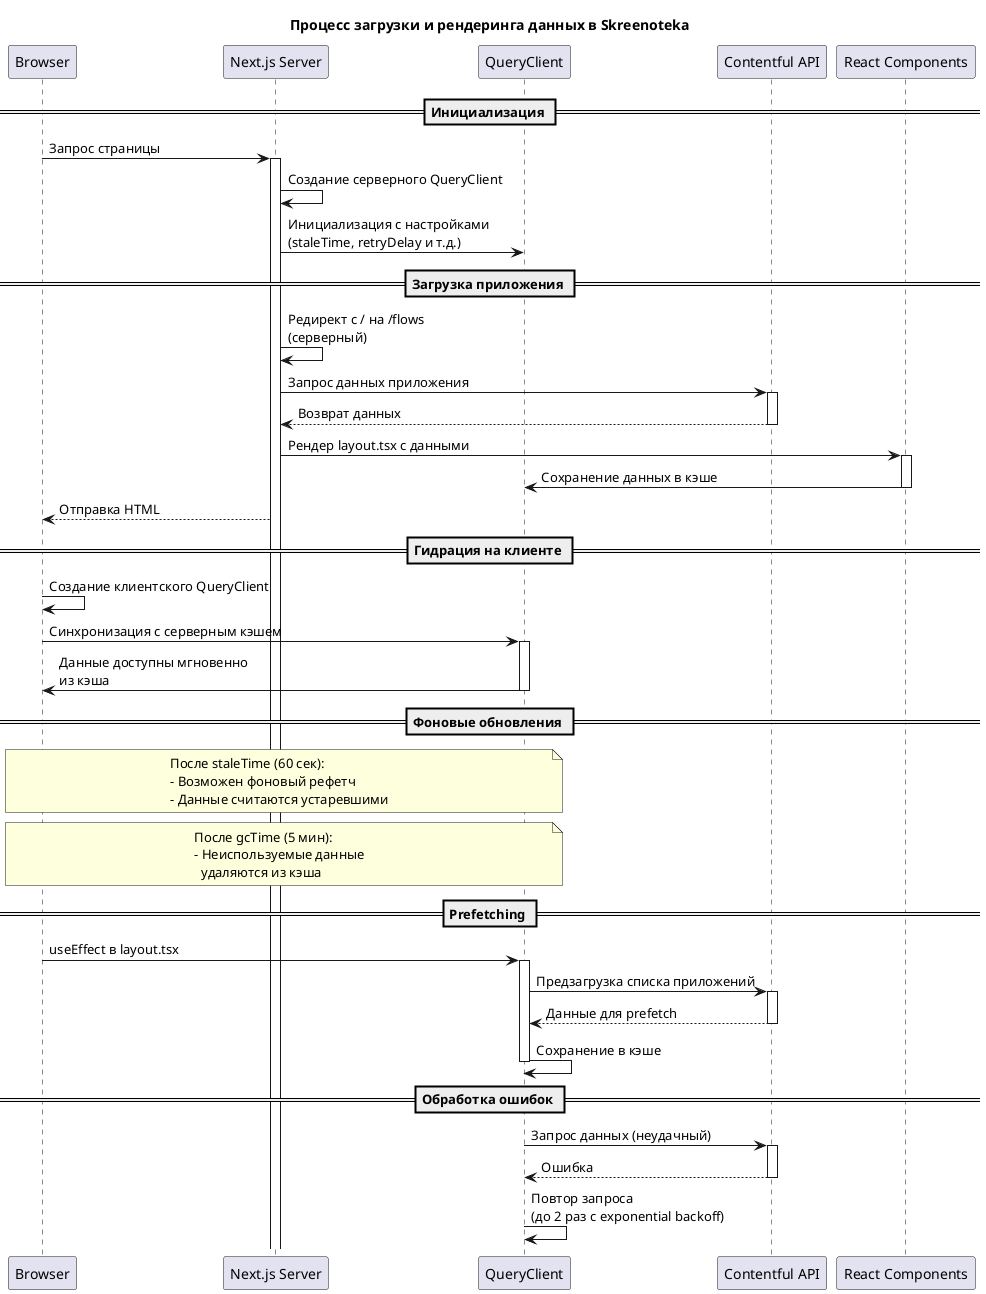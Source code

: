 @startuml
skinparam backgroundColor white
skinparam handwritten false
skinparam DefaultFontName Arial

title Процесс загрузки и рендеринга данных в Skreenoteka

participant "Browser" as B
participant "Next.js Server" as N
participant "QueryClient" as Q
participant "Contentful API" as C
participant "React Components" as R

== Инициализация ==
B -> N: Запрос страницы
activate N
N -> N: Создание серверного QueryClient
N -> Q: Инициализация с настройками\n(staleTime, retryDelay и т.д.)

== Загрузка приложения ==
N -> N: Редирект с / на /flows\n(серверный)
N -> C: Запрос данных приложения
activate C
C --> N: Возврат данных
deactivate C
N -> R: Рендер layout.tsx с данными
activate R
R -> Q: Сохранение данных в кэше
deactivate R
N --> B: Отправка HTML

== Гидрация на клиенте ==
B -> B: Создание клиентского QueryClient
B -> Q: Синхронизация с серверным кэшем
activate Q
Q -> B: Данные доступны мгновенно\nиз кэша
deactivate Q

== Фоновые обновления ==
note over B, Q
После staleTime (60 сек):
- Возможен фоновый рефетч
- Данные считаются устаревшими
end note

note over B, Q
После gcTime (5 мин):
- Неиспользуемые данные
  удаляются из кэша
end note

== Prefetching ==
B -> Q: useEffect в layout.tsx
activate Q
Q -> C: Предзагрузка списка приложений
activate C
C --> Q: Данные для prefetch
deactivate C
Q -> Q: Сохранение в кэше
deactivate Q

== Обработка ошибок ==
Q -> C: Запрос данных (неудачный)
activate C
C --> Q: Ошибка
deactivate C
Q -> Q: Повтор запроса\n(до 2 раз с exponential backoff)

@enduml
